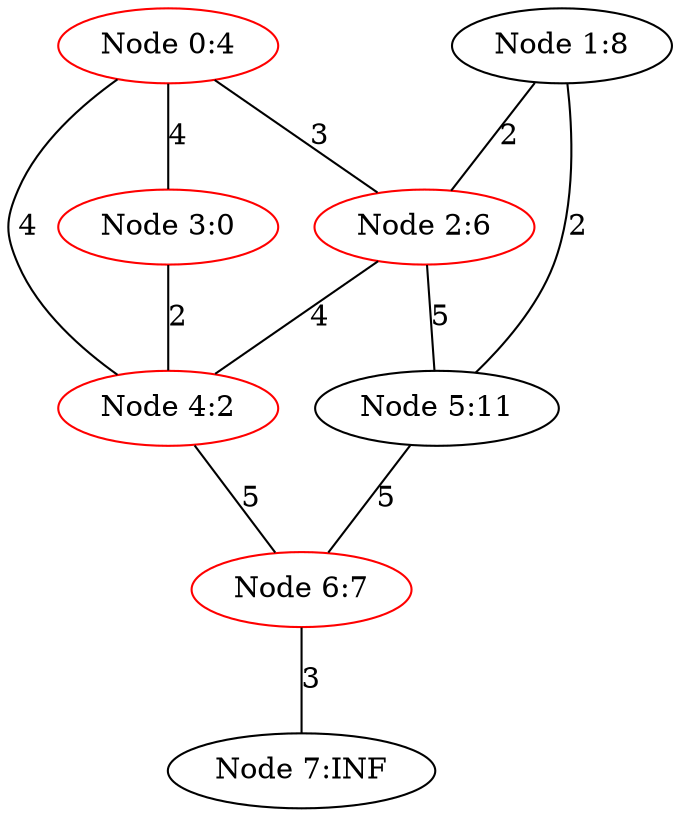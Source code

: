 graph DijkstraUndirected {
"Node 0:4" -- {"Node 2:6"} [label="3"]
"Node 0:4" -- {"Node 3:0"} [label="4"]
"Node 0:4" -- {"Node 4:2"} [label="4"]
"Node 1:8" -- {"Node 2:6"} [label="2"]
"Node 1:8" -- {"Node 5:11"} [label="2"]
"Node 2:6" -- {"Node 4:2"} [label="4"]
"Node 2:6" -- {"Node 5:11"} [label="5"]
"Node 3:0" -- {"Node 4:2"} [label="2"]
"Node 4:2" -- {"Node 6:7"} [label="5"]
"Node 5:11" -- {"Node 6:7"} [label="5"]
"Node 6:7" -- {"Node 7:INF"} [label="3"]
"Node 0:4" [color=red]
"Node 1:8"
"Node 2:6" [color=red]
"Node 3:0" [color=red]
"Node 4:2" [color=red]
"Node 5:11"
"Node 6:7" [color=red]
"Node 7:INF"
}
